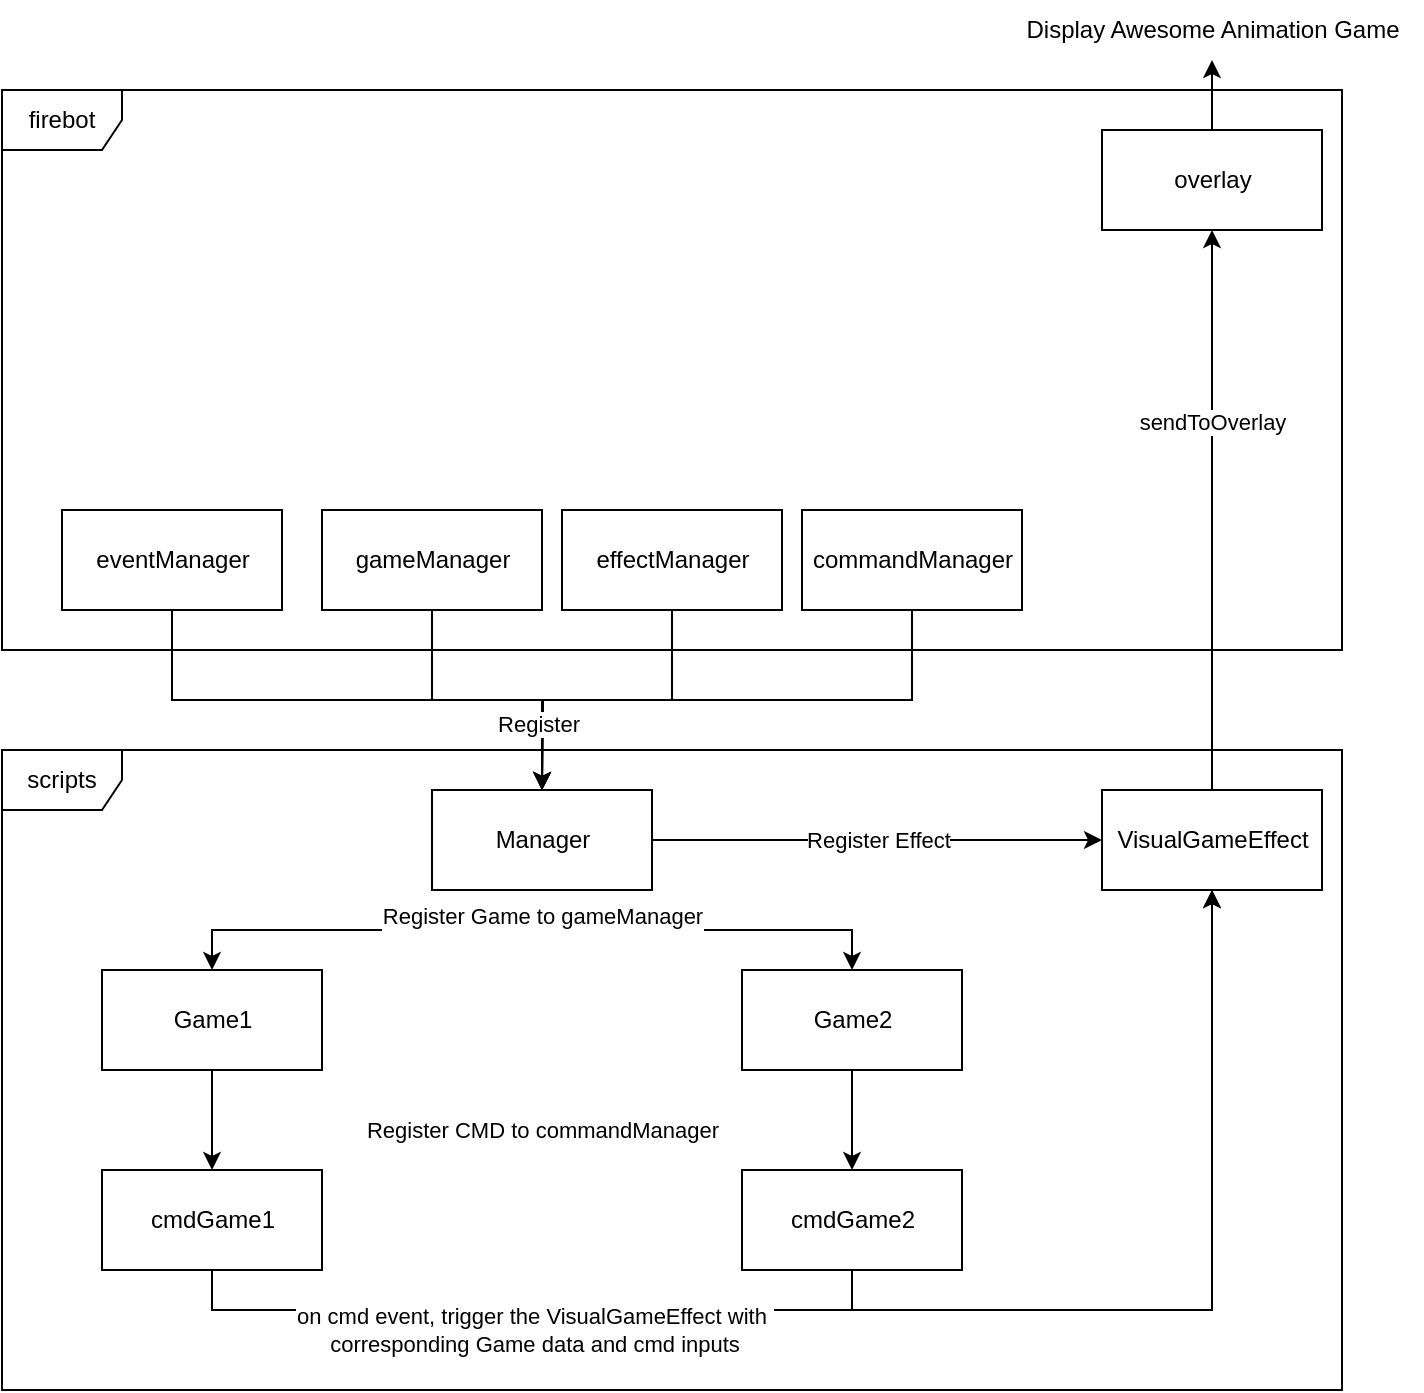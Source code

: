 <mxfile version="20.2.7" type="github"><diagram id="llReXS9gw_-7uveaMQ9X" name="Page-1"><mxGraphModel dx="1361" dy="752" grid="1" gridSize="10" guides="1" tooltips="1" connect="1" arrows="1" fold="1" page="1" pageScale="1" pageWidth="850" pageHeight="1100" math="0" shadow="0"><root><mxCell id="0"/><mxCell id="1" parent="0"/><mxCell id="uQxnxJ9m3eVXlXC3XtNx-2" value="firebot" style="shape=umlFrame;whiteSpace=wrap;html=1;" vertex="1" parent="1"><mxGeometry x="100" y="60" width="670" height="280" as="geometry"/></mxCell><mxCell id="uQxnxJ9m3eVXlXC3XtNx-3" value="scripts" style="shape=umlFrame;whiteSpace=wrap;html=1;" vertex="1" parent="1"><mxGeometry x="100" y="390" width="670" height="320" as="geometry"/></mxCell><mxCell id="uQxnxJ9m3eVXlXC3XtNx-17" value="" style="edgeStyle=orthogonalEdgeStyle;rounded=0;orthogonalLoop=1;jettySize=auto;html=1;exitX=0.5;exitY=1;exitDx=0;exitDy=0;entryX=0.5;entryY=0;entryDx=0;entryDy=0;" edge="1" parent="1" source="uQxnxJ9m3eVXlXC3XtNx-4" target="uQxnxJ9m3eVXlXC3XtNx-15"><mxGeometry relative="1" as="geometry"/></mxCell><mxCell id="uQxnxJ9m3eVXlXC3XtNx-23" value="Register Effect" style="edgeStyle=orthogonalEdgeStyle;rounded=0;orthogonalLoop=1;jettySize=auto;html=1;exitX=1;exitY=0.5;exitDx=0;exitDy=0;entryX=0;entryY=0.5;entryDx=0;entryDy=0;" edge="1" parent="1" source="uQxnxJ9m3eVXlXC3XtNx-4" target="uQxnxJ9m3eVXlXC3XtNx-19"><mxGeometry relative="1" as="geometry"/></mxCell><mxCell id="uQxnxJ9m3eVXlXC3XtNx-36" value="&#10;&lt;span style=&quot;color: rgb(0, 0, 0); font-family: Helvetica; font-size: 11px; font-style: normal; font-variant-ligatures: normal; font-variant-caps: normal; font-weight: 400; letter-spacing: normal; orphans: 2; text-align: center; text-indent: 0px; text-transform: none; widows: 2; word-spacing: 0px; -webkit-text-stroke-width: 0px; background-color: rgb(255, 255, 255); text-decoration-thickness: initial; text-decoration-style: initial; text-decoration-color: initial; float: none; display: inline !important;&quot;&gt;Register Game to gameManager&lt;/span&gt;&#10;&#10;" style="edgeStyle=orthogonalEdgeStyle;rounded=0;orthogonalLoop=1;jettySize=auto;html=1;exitX=0.5;exitY=1;exitDx=0;exitDy=0;" edge="1" parent="1" source="uQxnxJ9m3eVXlXC3XtNx-4" target="uQxnxJ9m3eVXlXC3XtNx-32"><mxGeometry x="-0.795" relative="1" as="geometry"><mxPoint as="offset"/></mxGeometry></mxCell><mxCell id="uQxnxJ9m3eVXlXC3XtNx-4" value="Manager" style="html=1;" vertex="1" parent="1"><mxGeometry x="315" y="410" width="110" height="50" as="geometry"/></mxCell><mxCell id="uQxnxJ9m3eVXlXC3XtNx-10" style="edgeStyle=orthogonalEdgeStyle;rounded=0;orthogonalLoop=1;jettySize=auto;html=1;exitX=0.5;exitY=1;exitDx=0;exitDy=0;entryX=0.5;entryY=0;entryDx=0;entryDy=0;" edge="1" parent="1" source="uQxnxJ9m3eVXlXC3XtNx-5" target="uQxnxJ9m3eVXlXC3XtNx-4"><mxGeometry relative="1" as="geometry"/></mxCell><mxCell id="uQxnxJ9m3eVXlXC3XtNx-5" value="eventManager" style="html=1;" vertex="1" parent="1"><mxGeometry x="130" y="270" width="110" height="50" as="geometry"/></mxCell><mxCell id="uQxnxJ9m3eVXlXC3XtNx-11" style="edgeStyle=orthogonalEdgeStyle;rounded=0;orthogonalLoop=1;jettySize=auto;html=1;exitX=0.5;exitY=1;exitDx=0;exitDy=0;" edge="1" parent="1" source="uQxnxJ9m3eVXlXC3XtNx-6"><mxGeometry relative="1" as="geometry"><mxPoint x="370" y="410" as="targetPoint"/></mxGeometry></mxCell><mxCell id="uQxnxJ9m3eVXlXC3XtNx-6" value="gameManager" style="html=1;" vertex="1" parent="1"><mxGeometry x="260" y="270" width="110" height="50" as="geometry"/></mxCell><mxCell id="uQxnxJ9m3eVXlXC3XtNx-12" style="edgeStyle=orthogonalEdgeStyle;rounded=0;orthogonalLoop=1;jettySize=auto;html=1;exitX=0.5;exitY=1;exitDx=0;exitDy=0;" edge="1" parent="1" source="uQxnxJ9m3eVXlXC3XtNx-7"><mxGeometry relative="1" as="geometry"><mxPoint x="370" y="410" as="targetPoint"/></mxGeometry></mxCell><mxCell id="uQxnxJ9m3eVXlXC3XtNx-7" value="effectManager" style="html=1;" vertex="1" parent="1"><mxGeometry x="380" y="270" width="110" height="50" as="geometry"/></mxCell><mxCell id="uQxnxJ9m3eVXlXC3XtNx-13" style="edgeStyle=orthogonalEdgeStyle;rounded=0;orthogonalLoop=1;jettySize=auto;html=1;exitX=0.5;exitY=1;exitDx=0;exitDy=0;entryX=0.5;entryY=0;entryDx=0;entryDy=0;" edge="1" parent="1" source="uQxnxJ9m3eVXlXC3XtNx-8" target="uQxnxJ9m3eVXlXC3XtNx-4"><mxGeometry relative="1" as="geometry"/></mxCell><mxCell id="uQxnxJ9m3eVXlXC3XtNx-14" value="Register" style="edgeLabel;html=1;align=center;verticalAlign=middle;resizable=0;points=[];" vertex="1" connectable="0" parent="uQxnxJ9m3eVXlXC3XtNx-13"><mxGeometry x="0.76" y="-2" relative="1" as="geometry"><mxPoint as="offset"/></mxGeometry></mxCell><mxCell id="uQxnxJ9m3eVXlXC3XtNx-8" value="commandManager" style="html=1;" vertex="1" parent="1"><mxGeometry x="500" y="270" width="110" height="50" as="geometry"/></mxCell><mxCell id="uQxnxJ9m3eVXlXC3XtNx-29" style="edgeStyle=orthogonalEdgeStyle;rounded=0;orthogonalLoop=1;jettySize=auto;html=1;exitX=0.5;exitY=0;exitDx=0;exitDy=0;" edge="1" parent="1" source="uQxnxJ9m3eVXlXC3XtNx-9" target="uQxnxJ9m3eVXlXC3XtNx-41"><mxGeometry relative="1" as="geometry"><mxPoint x="705" y="50" as="targetPoint"/></mxGeometry></mxCell><mxCell id="uQxnxJ9m3eVXlXC3XtNx-9" value="overlay" style="html=1;" vertex="1" parent="1"><mxGeometry x="650" y="80" width="110" height="50" as="geometry"/></mxCell><mxCell id="uQxnxJ9m3eVXlXC3XtNx-18" value="Register CMD to commandManager" style="edgeStyle=orthogonalEdgeStyle;rounded=0;orthogonalLoop=1;jettySize=auto;html=1;exitX=0.5;exitY=1;exitDx=0;exitDy=0;" edge="1" parent="1" source="uQxnxJ9m3eVXlXC3XtNx-15" target="uQxnxJ9m3eVXlXC3XtNx-16"><mxGeometry x="0.2" y="165" relative="1" as="geometry"><mxPoint as="offset"/></mxGeometry></mxCell><mxCell id="uQxnxJ9m3eVXlXC3XtNx-15" value="Game1" style="html=1;" vertex="1" parent="1"><mxGeometry x="150" y="500" width="110" height="50" as="geometry"/></mxCell><mxCell id="uQxnxJ9m3eVXlXC3XtNx-38" style="edgeStyle=orthogonalEdgeStyle;rounded=0;orthogonalLoop=1;jettySize=auto;html=1;exitX=0.5;exitY=1;exitDx=0;exitDy=0;entryX=0.5;entryY=1;entryDx=0;entryDy=0;" edge="1" parent="1" source="uQxnxJ9m3eVXlXC3XtNx-16" target="uQxnxJ9m3eVXlXC3XtNx-19"><mxGeometry relative="1" as="geometry"/></mxCell><mxCell id="uQxnxJ9m3eVXlXC3XtNx-40" value="on cmd event, trigger the VisualGameEffect with&amp;nbsp;&lt;br&gt;corresponding Game data and cmd inputs" style="edgeLabel;html=1;align=center;verticalAlign=middle;resizable=0;points=[];" vertex="1" connectable="0" parent="uQxnxJ9m3eVXlXC3XtNx-38"><mxGeometry x="-0.504" y="-2" relative="1" as="geometry"><mxPoint y="8" as="offset"/></mxGeometry></mxCell><mxCell id="uQxnxJ9m3eVXlXC3XtNx-16" value="cmdGame1" style="html=1;" vertex="1" parent="1"><mxGeometry x="150" y="600" width="110" height="50" as="geometry"/></mxCell><mxCell id="uQxnxJ9m3eVXlXC3XtNx-20" style="edgeStyle=orthogonalEdgeStyle;rounded=0;orthogonalLoop=1;jettySize=auto;html=1;exitX=0.5;exitY=0;exitDx=0;exitDy=0;entryX=0.5;entryY=1;entryDx=0;entryDy=0;" edge="1" parent="1" source="uQxnxJ9m3eVXlXC3XtNx-19" target="uQxnxJ9m3eVXlXC3XtNx-9"><mxGeometry relative="1" as="geometry"/></mxCell><mxCell id="uQxnxJ9m3eVXlXC3XtNx-21" value="sendToOverlay" style="edgeLabel;html=1;align=center;verticalAlign=middle;resizable=0;points=[];" vertex="1" connectable="0" parent="uQxnxJ9m3eVXlXC3XtNx-20"><mxGeometry x="0.319" relative="1" as="geometry"><mxPoint as="offset"/></mxGeometry></mxCell><mxCell id="uQxnxJ9m3eVXlXC3XtNx-19" value="VisualGameEffect" style="html=1;" vertex="1" parent="1"><mxGeometry x="650" y="410" width="110" height="50" as="geometry"/></mxCell><mxCell id="uQxnxJ9m3eVXlXC3XtNx-37" style="edgeStyle=orthogonalEdgeStyle;rounded=0;orthogonalLoop=1;jettySize=auto;html=1;exitX=0.5;exitY=1;exitDx=0;exitDy=0;entryX=0.5;entryY=0;entryDx=0;entryDy=0;" edge="1" parent="1" source="uQxnxJ9m3eVXlXC3XtNx-32" target="uQxnxJ9m3eVXlXC3XtNx-33"><mxGeometry relative="1" as="geometry"/></mxCell><mxCell id="uQxnxJ9m3eVXlXC3XtNx-32" value="Game2" style="html=1;" vertex="1" parent="1"><mxGeometry x="470" y="500" width="110" height="50" as="geometry"/></mxCell><mxCell id="uQxnxJ9m3eVXlXC3XtNx-39" style="edgeStyle=orthogonalEdgeStyle;rounded=0;orthogonalLoop=1;jettySize=auto;html=1;exitX=0.5;exitY=1;exitDx=0;exitDy=0;entryX=0.5;entryY=1;entryDx=0;entryDy=0;" edge="1" parent="1" source="uQxnxJ9m3eVXlXC3XtNx-33" target="uQxnxJ9m3eVXlXC3XtNx-19"><mxGeometry relative="1" as="geometry"/></mxCell><mxCell id="uQxnxJ9m3eVXlXC3XtNx-33" value="cmdGame2" style="html=1;" vertex="1" parent="1"><mxGeometry x="470" y="600" width="110" height="50" as="geometry"/></mxCell><mxCell id="uQxnxJ9m3eVXlXC3XtNx-41" value="Display Awesome Animation Game" style="text;html=1;align=center;verticalAlign=middle;resizable=0;points=[];autosize=1;strokeColor=none;fillColor=none;" vertex="1" parent="1"><mxGeometry x="600" y="15" width="210" height="30" as="geometry"/></mxCell></root></mxGraphModel></diagram></mxfile>